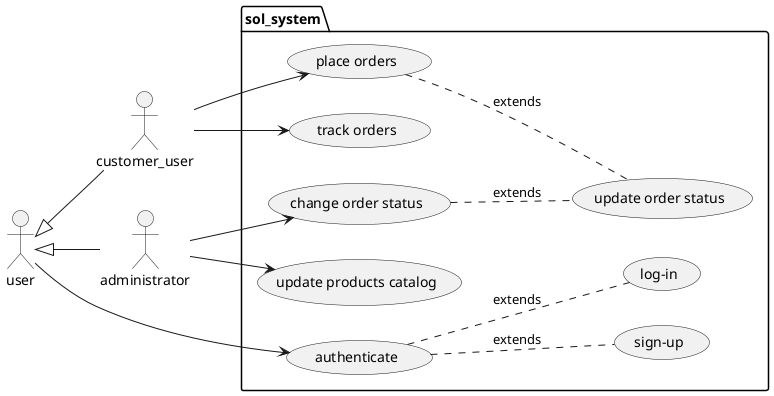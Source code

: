 @startuml Use_Case

left to right direction

:user:
:customer_user:
:user: <|-- :customer_user:
:administrator:
:user: <|-- :administrator:
package sol_system {
    :user: --> (authenticate)
    :customer_user: --> (place orders)
    :customer_user: --> (track orders)

    :administrator: --> (change order status)
    :administrator: --> (update products catalog)
    (change order status) .. (update order status) : extends
    (place orders) .. (update order status) : extends
    (authenticate) .. (sign-up) : extends
    (authenticate) .. (log-in) : extends
}

@enduml